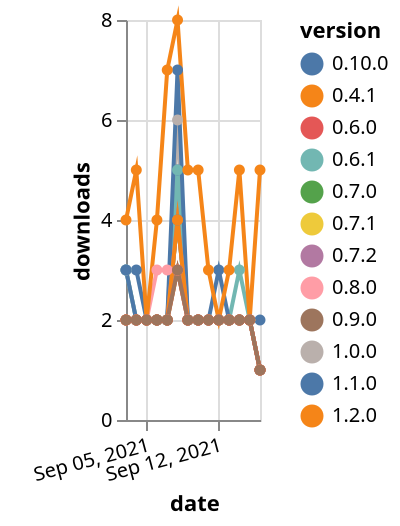 {"$schema": "https://vega.github.io/schema/vega-lite/v5.json", "description": "A simple bar chart with embedded data.", "data": {"values": [{"date": "2021-09-03", "total": 828, "delta": 3, "version": "1.1.0"}, {"date": "2021-09-04", "total": 831, "delta": 3, "version": "1.1.0"}, {"date": "2021-09-05", "total": 833, "delta": 2, "version": "1.1.0"}, {"date": "2021-09-06", "total": 835, "delta": 2, "version": "1.1.0"}, {"date": "2021-09-07", "total": 837, "delta": 2, "version": "1.1.0"}, {"date": "2021-09-08", "total": 842, "delta": 5, "version": "1.1.0"}, {"date": "2021-09-09", "total": 844, "delta": 2, "version": "1.1.0"}, {"date": "2021-09-10", "total": 846, "delta": 2, "version": "1.1.0"}, {"date": "2021-09-11", "total": 848, "delta": 2, "version": "1.1.0"}, {"date": "2021-09-12", "total": 850, "delta": 2, "version": "1.1.0"}, {"date": "2021-09-13", "total": 852, "delta": 2, "version": "1.1.0"}, {"date": "2021-09-14", "total": 854, "delta": 2, "version": "1.1.0"}, {"date": "2021-09-15", "total": 856, "delta": 2, "version": "1.1.0"}, {"date": "2021-09-16", "total": 858, "delta": 2, "version": "1.1.0"}, {"date": "2021-09-03", "total": 1788, "delta": 3, "version": "1.0.0"}, {"date": "2021-09-04", "total": 1790, "delta": 2, "version": "1.0.0"}, {"date": "2021-09-05", "total": 1792, "delta": 2, "version": "1.0.0"}, {"date": "2021-09-06", "total": 1794, "delta": 2, "version": "1.0.0"}, {"date": "2021-09-07", "total": 1796, "delta": 2, "version": "1.0.0"}, {"date": "2021-09-08", "total": 1802, "delta": 6, "version": "1.0.0"}, {"date": "2021-09-09", "total": 1804, "delta": 2, "version": "1.0.0"}, {"date": "2021-09-10", "total": 1806, "delta": 2, "version": "1.0.0"}, {"date": "2021-09-11", "total": 1808, "delta": 2, "version": "1.0.0"}, {"date": "2021-09-12", "total": 1810, "delta": 2, "version": "1.0.0"}, {"date": "2021-09-13", "total": 1812, "delta": 2, "version": "1.0.0"}, {"date": "2021-09-14", "total": 1814, "delta": 2, "version": "1.0.0"}, {"date": "2021-09-15", "total": 1816, "delta": 2, "version": "1.0.0"}, {"date": "2021-09-16", "total": 1817, "delta": 1, "version": "1.0.0"}, {"date": "2021-09-03", "total": 2540, "delta": 2, "version": "0.7.0"}, {"date": "2021-09-04", "total": 2542, "delta": 2, "version": "0.7.0"}, {"date": "2021-09-05", "total": 2544, "delta": 2, "version": "0.7.0"}, {"date": "2021-09-06", "total": 2546, "delta": 2, "version": "0.7.0"}, {"date": "2021-09-07", "total": 2548, "delta": 2, "version": "0.7.0"}, {"date": "2021-09-08", "total": 2552, "delta": 4, "version": "0.7.0"}, {"date": "2021-09-09", "total": 2554, "delta": 2, "version": "0.7.0"}, {"date": "2021-09-10", "total": 2556, "delta": 2, "version": "0.7.0"}, {"date": "2021-09-11", "total": 2558, "delta": 2, "version": "0.7.0"}, {"date": "2021-09-12", "total": 2560, "delta": 2, "version": "0.7.0"}, {"date": "2021-09-13", "total": 2562, "delta": 2, "version": "0.7.0"}, {"date": "2021-09-14", "total": 2564, "delta": 2, "version": "0.7.0"}, {"date": "2021-09-15", "total": 2566, "delta": 2, "version": "0.7.0"}, {"date": "2021-09-16", "total": 2567, "delta": 1, "version": "0.7.0"}, {"date": "2021-09-03", "total": 3083, "delta": 3, "version": "0.6.1"}, {"date": "2021-09-04", "total": 3085, "delta": 2, "version": "0.6.1"}, {"date": "2021-09-05", "total": 3087, "delta": 2, "version": "0.6.1"}, {"date": "2021-09-06", "total": 3089, "delta": 2, "version": "0.6.1"}, {"date": "2021-09-07", "total": 3091, "delta": 2, "version": "0.6.1"}, {"date": "2021-09-08", "total": 3096, "delta": 5, "version": "0.6.1"}, {"date": "2021-09-09", "total": 3098, "delta": 2, "version": "0.6.1"}, {"date": "2021-09-10", "total": 3100, "delta": 2, "version": "0.6.1"}, {"date": "2021-09-11", "total": 3102, "delta": 2, "version": "0.6.1"}, {"date": "2021-09-12", "total": 3104, "delta": 2, "version": "0.6.1"}, {"date": "2021-09-13", "total": 3106, "delta": 2, "version": "0.6.1"}, {"date": "2021-09-14", "total": 3109, "delta": 3, "version": "0.6.1"}, {"date": "2021-09-15", "total": 3111, "delta": 2, "version": "0.6.1"}, {"date": "2021-09-16", "total": 3112, "delta": 1, "version": "0.6.1"}, {"date": "2021-09-03", "total": 2430, "delta": 3, "version": "0.10.0"}, {"date": "2021-09-04", "total": 2432, "delta": 2, "version": "0.10.0"}, {"date": "2021-09-05", "total": 2434, "delta": 2, "version": "0.10.0"}, {"date": "2021-09-06", "total": 2436, "delta": 2, "version": "0.10.0"}, {"date": "2021-09-07", "total": 2438, "delta": 2, "version": "0.10.0"}, {"date": "2021-09-08", "total": 2445, "delta": 7, "version": "0.10.0"}, {"date": "2021-09-09", "total": 2447, "delta": 2, "version": "0.10.0"}, {"date": "2021-09-10", "total": 2449, "delta": 2, "version": "0.10.0"}, {"date": "2021-09-11", "total": 2451, "delta": 2, "version": "0.10.0"}, {"date": "2021-09-12", "total": 2454, "delta": 3, "version": "0.10.0"}, {"date": "2021-09-13", "total": 2456, "delta": 2, "version": "0.10.0"}, {"date": "2021-09-14", "total": 2458, "delta": 2, "version": "0.10.0"}, {"date": "2021-09-15", "total": 2460, "delta": 2, "version": "0.10.0"}, {"date": "2021-09-16", "total": 2461, "delta": 1, "version": "0.10.0"}, {"date": "2021-09-03", "total": 2305, "delta": 2, "version": "0.7.1"}, {"date": "2021-09-04", "total": 2307, "delta": 2, "version": "0.7.1"}, {"date": "2021-09-05", "total": 2309, "delta": 2, "version": "0.7.1"}, {"date": "2021-09-06", "total": 2311, "delta": 2, "version": "0.7.1"}, {"date": "2021-09-07", "total": 2313, "delta": 2, "version": "0.7.1"}, {"date": "2021-09-08", "total": 2316, "delta": 3, "version": "0.7.1"}, {"date": "2021-09-09", "total": 2318, "delta": 2, "version": "0.7.1"}, {"date": "2021-09-10", "total": 2320, "delta": 2, "version": "0.7.1"}, {"date": "2021-09-11", "total": 2322, "delta": 2, "version": "0.7.1"}, {"date": "2021-09-12", "total": 2324, "delta": 2, "version": "0.7.1"}, {"date": "2021-09-13", "total": 2326, "delta": 2, "version": "0.7.1"}, {"date": "2021-09-14", "total": 2328, "delta": 2, "version": "0.7.1"}, {"date": "2021-09-15", "total": 2330, "delta": 2, "version": "0.7.1"}, {"date": "2021-09-16", "total": 2331, "delta": 1, "version": "0.7.1"}, {"date": "2021-09-03", "total": 4081, "delta": 2, "version": "0.8.0"}, {"date": "2021-09-04", "total": 4083, "delta": 2, "version": "0.8.0"}, {"date": "2021-09-05", "total": 4085, "delta": 2, "version": "0.8.0"}, {"date": "2021-09-06", "total": 4088, "delta": 3, "version": "0.8.0"}, {"date": "2021-09-07", "total": 4091, "delta": 3, "version": "0.8.0"}, {"date": "2021-09-08", "total": 4094, "delta": 3, "version": "0.8.0"}, {"date": "2021-09-09", "total": 4096, "delta": 2, "version": "0.8.0"}, {"date": "2021-09-10", "total": 4098, "delta": 2, "version": "0.8.0"}, {"date": "2021-09-11", "total": 4100, "delta": 2, "version": "0.8.0"}, {"date": "2021-09-12", "total": 4102, "delta": 2, "version": "0.8.0"}, {"date": "2021-09-13", "total": 4104, "delta": 2, "version": "0.8.0"}, {"date": "2021-09-14", "total": 4106, "delta": 2, "version": "0.8.0"}, {"date": "2021-09-15", "total": 4108, "delta": 2, "version": "0.8.0"}, {"date": "2021-09-16", "total": 4109, "delta": 1, "version": "0.8.0"}, {"date": "2021-09-03", "total": 176, "delta": 4, "version": "1.2.0"}, {"date": "2021-09-04", "total": 181, "delta": 5, "version": "1.2.0"}, {"date": "2021-09-05", "total": 183, "delta": 2, "version": "1.2.0"}, {"date": "2021-09-06", "total": 187, "delta": 4, "version": "1.2.0"}, {"date": "2021-09-07", "total": 194, "delta": 7, "version": "1.2.0"}, {"date": "2021-09-08", "total": 202, "delta": 8, "version": "1.2.0"}, {"date": "2021-09-09", "total": 207, "delta": 5, "version": "1.2.0"}, {"date": "2021-09-10", "total": 212, "delta": 5, "version": "1.2.0"}, {"date": "2021-09-11", "total": 215, "delta": 3, "version": "1.2.0"}, {"date": "2021-09-12", "total": 217, "delta": 2, "version": "1.2.0"}, {"date": "2021-09-13", "total": 220, "delta": 3, "version": "1.2.0"}, {"date": "2021-09-14", "total": 225, "delta": 5, "version": "1.2.0"}, {"date": "2021-09-15", "total": 227, "delta": 2, "version": "1.2.0"}, {"date": "2021-09-16", "total": 232, "delta": 5, "version": "1.2.0"}, {"date": "2021-09-03", "total": 3835, "delta": 2, "version": "0.7.2"}, {"date": "2021-09-04", "total": 3837, "delta": 2, "version": "0.7.2"}, {"date": "2021-09-05", "total": 3839, "delta": 2, "version": "0.7.2"}, {"date": "2021-09-06", "total": 3841, "delta": 2, "version": "0.7.2"}, {"date": "2021-09-07", "total": 3843, "delta": 2, "version": "0.7.2"}, {"date": "2021-09-08", "total": 3847, "delta": 4, "version": "0.7.2"}, {"date": "2021-09-09", "total": 3849, "delta": 2, "version": "0.7.2"}, {"date": "2021-09-10", "total": 3851, "delta": 2, "version": "0.7.2"}, {"date": "2021-09-11", "total": 3853, "delta": 2, "version": "0.7.2"}, {"date": "2021-09-12", "total": 3855, "delta": 2, "version": "0.7.2"}, {"date": "2021-09-13", "total": 3857, "delta": 2, "version": "0.7.2"}, {"date": "2021-09-14", "total": 3859, "delta": 2, "version": "0.7.2"}, {"date": "2021-09-15", "total": 3861, "delta": 2, "version": "0.7.2"}, {"date": "2021-09-16", "total": 3862, "delta": 1, "version": "0.7.2"}, {"date": "2021-09-03", "total": 7623, "delta": 2, "version": "0.4.1"}, {"date": "2021-09-04", "total": 7625, "delta": 2, "version": "0.4.1"}, {"date": "2021-09-05", "total": 7627, "delta": 2, "version": "0.4.1"}, {"date": "2021-09-06", "total": 7629, "delta": 2, "version": "0.4.1"}, {"date": "2021-09-07", "total": 7631, "delta": 2, "version": "0.4.1"}, {"date": "2021-09-08", "total": 7635, "delta": 4, "version": "0.4.1"}, {"date": "2021-09-09", "total": 7637, "delta": 2, "version": "0.4.1"}, {"date": "2021-09-10", "total": 7639, "delta": 2, "version": "0.4.1"}, {"date": "2021-09-11", "total": 7641, "delta": 2, "version": "0.4.1"}, {"date": "2021-09-12", "total": 7643, "delta": 2, "version": "0.4.1"}, {"date": "2021-09-13", "total": 7645, "delta": 2, "version": "0.4.1"}, {"date": "2021-09-14", "total": 7647, "delta": 2, "version": "0.4.1"}, {"date": "2021-09-15", "total": 7649, "delta": 2, "version": "0.4.1"}, {"date": "2021-09-16", "total": 7650, "delta": 1, "version": "0.4.1"}, {"date": "2021-09-03", "total": 2388, "delta": 2, "version": "0.6.0"}, {"date": "2021-09-04", "total": 2390, "delta": 2, "version": "0.6.0"}, {"date": "2021-09-05", "total": 2392, "delta": 2, "version": "0.6.0"}, {"date": "2021-09-06", "total": 2394, "delta": 2, "version": "0.6.0"}, {"date": "2021-09-07", "total": 2396, "delta": 2, "version": "0.6.0"}, {"date": "2021-09-08", "total": 2399, "delta": 3, "version": "0.6.0"}, {"date": "2021-09-09", "total": 2401, "delta": 2, "version": "0.6.0"}, {"date": "2021-09-10", "total": 2403, "delta": 2, "version": "0.6.0"}, {"date": "2021-09-11", "total": 2405, "delta": 2, "version": "0.6.0"}, {"date": "2021-09-12", "total": 2407, "delta": 2, "version": "0.6.0"}, {"date": "2021-09-13", "total": 2409, "delta": 2, "version": "0.6.0"}, {"date": "2021-09-14", "total": 2411, "delta": 2, "version": "0.6.0"}, {"date": "2021-09-15", "total": 2413, "delta": 2, "version": "0.6.0"}, {"date": "2021-09-16", "total": 2414, "delta": 1, "version": "0.6.0"}, {"date": "2021-09-03", "total": 1822, "delta": 2, "version": "0.9.0"}, {"date": "2021-09-04", "total": 1824, "delta": 2, "version": "0.9.0"}, {"date": "2021-09-05", "total": 1826, "delta": 2, "version": "0.9.0"}, {"date": "2021-09-06", "total": 1828, "delta": 2, "version": "0.9.0"}, {"date": "2021-09-07", "total": 1830, "delta": 2, "version": "0.9.0"}, {"date": "2021-09-08", "total": 1833, "delta": 3, "version": "0.9.0"}, {"date": "2021-09-09", "total": 1835, "delta": 2, "version": "0.9.0"}, {"date": "2021-09-10", "total": 1837, "delta": 2, "version": "0.9.0"}, {"date": "2021-09-11", "total": 1839, "delta": 2, "version": "0.9.0"}, {"date": "2021-09-12", "total": 1841, "delta": 2, "version": "0.9.0"}, {"date": "2021-09-13", "total": 1843, "delta": 2, "version": "0.9.0"}, {"date": "2021-09-14", "total": 1845, "delta": 2, "version": "0.9.0"}, {"date": "2021-09-15", "total": 1847, "delta": 2, "version": "0.9.0"}, {"date": "2021-09-16", "total": 1848, "delta": 1, "version": "0.9.0"}]}, "width": "container", "mark": {"type": "line", "point": {"filled": true}}, "encoding": {"x": {"field": "date", "type": "temporal", "timeUnit": "yearmonthdate", "title": "date", "axis": {"labelAngle": -15}}, "y": {"field": "delta", "type": "quantitative", "title": "downloads"}, "color": {"field": "version", "type": "nominal"}, "tooltip": {"field": "delta"}}}